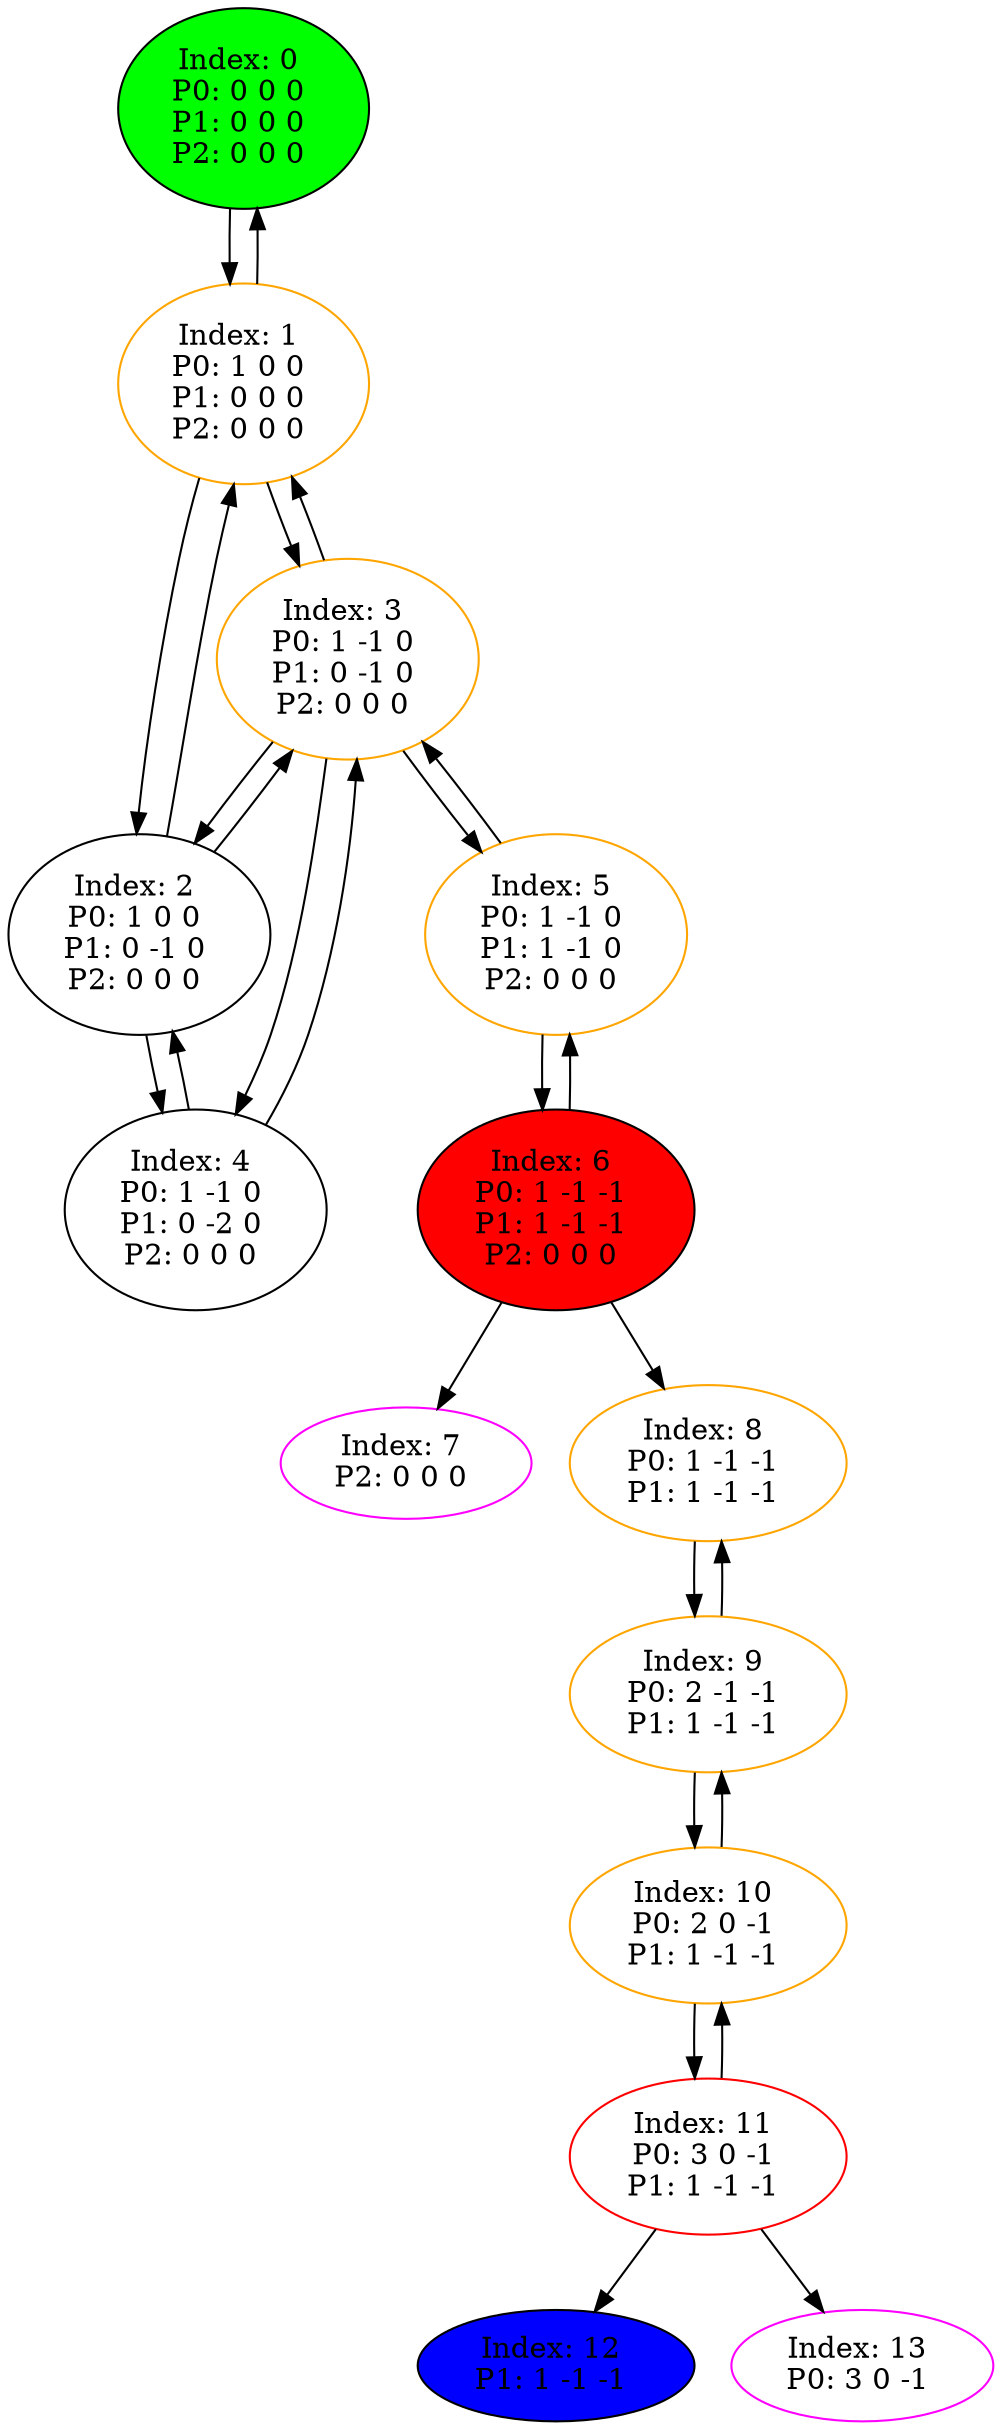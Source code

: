 digraph G {
color = "black"
0[label = "Index: 0 
P0: 0 0 0 
P1: 0 0 0 
P2: 0 0 0 
", style="filled", fillcolor = "green"]
1[label = "Index: 1 
P0: 1 0 0 
P1: 0 0 0 
P2: 0 0 0 
", color = "orange"]
2[label = "Index: 2 
P0: 1 0 0 
P1: 0 -1 0 
P2: 0 0 0 
"]
3[label = "Index: 3 
P0: 1 -1 0 
P1: 0 -1 0 
P2: 0 0 0 
", color = "orange"]
4[label = "Index: 4 
P0: 1 -1 0 
P1: 0 -2 0 
P2: 0 0 0 
"]
5[label = "Index: 5 
P0: 1 -1 0 
P1: 1 -1 0 
P2: 0 0 0 
", color = "orange"]
6[label = "Index: 6 
P0: 1 -1 -1 
P1: 1 -1 -1 
P2: 0 0 0 
", style="filled", fillcolor = "red"]
7[label = "Index: 7 
P2: 0 0 0 
", color = "fuchsia"]
8[label = "Index: 8 
P0: 1 -1 -1 
P1: 1 -1 -1 
", color = "orange"]
9[label = "Index: 9 
P0: 2 -1 -1 
P1: 1 -1 -1 
", color = "orange"]
10[label = "Index: 10 
P0: 2 0 -1 
P1: 1 -1 -1 
", color = "orange"]
11[label = "Index: 11 
P0: 3 0 -1 
P1: 1 -1 -1 
", color = "red"]
12[label = "Index: 12 
P1: 1 -1 -1 
", style="filled", fillcolor = "blue"]
13[label = "Index: 13 
P0: 3 0 -1 
", color = "fuchsia"]
0 -> 1

1 -> 0
1 -> 2
1 -> 3

2 -> 1
2 -> 3
2 -> 4

3 -> 1
3 -> 2
3 -> 5
3 -> 4

4 -> 2
4 -> 3

5 -> 3
5 -> 6

6 -> 5
6 -> 7
6 -> 8

8 -> 9

9 -> 8
9 -> 10

10 -> 9
10 -> 11

11 -> 10
11 -> 12
11 -> 13

}
